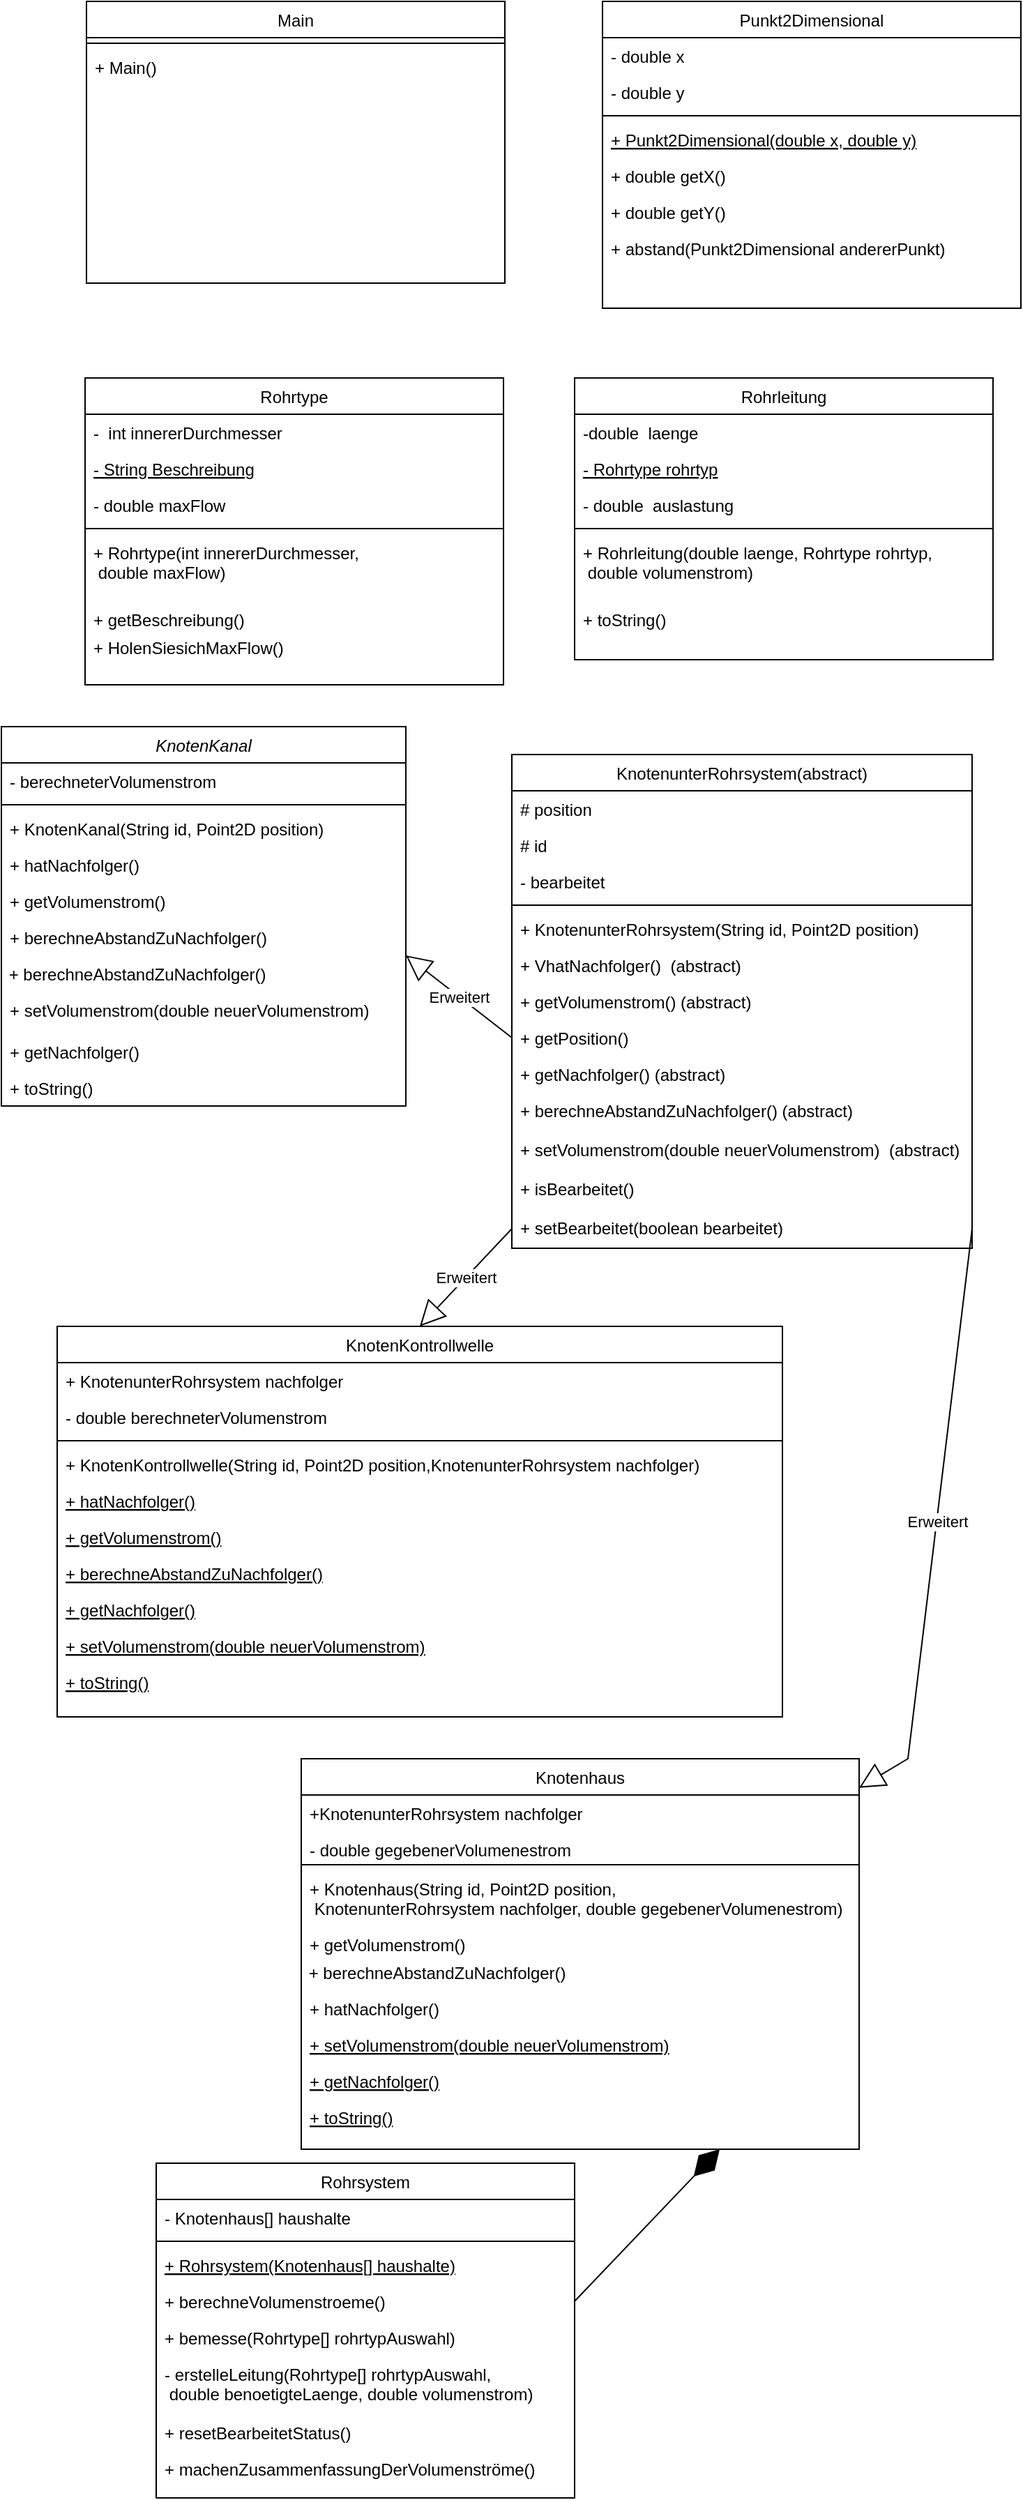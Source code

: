 <mxfile version="21.0.6" type="github">
  <diagram name="Page-1" id="4NM99ZyFPqKUCob5nruf">
    <mxGraphModel dx="880" dy="465" grid="1" gridSize="10" guides="1" tooltips="1" connect="1" arrows="1" fold="1" page="1" pageScale="1" pageWidth="1169" pageHeight="827" math="0" shadow="0">
      <root>
        <mxCell id="0" />
        <mxCell id="1" parent="0" />
        <mxCell id="zz_cG9ig-DloKgr5GdJk-1" value="KnotenKontrollwelle" style="swimlane;fontStyle=0;align=center;verticalAlign=top;childLayout=stackLayout;horizontal=1;startSize=26;horizontalStack=0;resizeParent=1;resizeLast=0;collapsible=1;marginBottom=0;rounded=0;shadow=0;strokeWidth=1;" vertex="1" parent="1">
          <mxGeometry x="210" y="1030" width="520" height="280" as="geometry">
            <mxRectangle x="130" y="380" width="160" height="26" as="alternateBounds" />
          </mxGeometry>
        </mxCell>
        <mxCell id="zz_cG9ig-DloKgr5GdJk-2" value="+ KnotenunterRohrsystem nachfolger" style="text;align=left;verticalAlign=top;spacingLeft=4;spacingRight=4;overflow=hidden;rotatable=0;points=[[0,0.5],[1,0.5]];portConstraint=eastwest;" vertex="1" parent="zz_cG9ig-DloKgr5GdJk-1">
          <mxGeometry y="26" width="520" height="26" as="geometry" />
        </mxCell>
        <mxCell id="zz_cG9ig-DloKgr5GdJk-3" value="- double berechneterVolumenstrom" style="text;align=left;verticalAlign=top;spacingLeft=4;spacingRight=4;overflow=hidden;rotatable=0;points=[[0,0.5],[1,0.5]];portConstraint=eastwest;rounded=0;shadow=0;html=0;" vertex="1" parent="zz_cG9ig-DloKgr5GdJk-1">
          <mxGeometry y="52" width="520" height="26" as="geometry" />
        </mxCell>
        <mxCell id="zz_cG9ig-DloKgr5GdJk-4" value="" style="line;html=1;strokeWidth=1;align=left;verticalAlign=middle;spacingTop=-1;spacingLeft=3;spacingRight=3;rotatable=0;labelPosition=right;points=[];portConstraint=eastwest;" vertex="1" parent="zz_cG9ig-DloKgr5GdJk-1">
          <mxGeometry y="78" width="520" height="8" as="geometry" />
        </mxCell>
        <mxCell id="zz_cG9ig-DloKgr5GdJk-5" value="+ KnotenKontrollwelle(String id, Point2D position,KnotenunterRohrsystem nachfolger)" style="text;align=left;verticalAlign=top;spacingLeft=4;spacingRight=4;overflow=hidden;rotatable=0;points=[[0,0.5],[1,0.5]];portConstraint=eastwest;" vertex="1" parent="zz_cG9ig-DloKgr5GdJk-1">
          <mxGeometry y="86" width="520" height="26" as="geometry" />
        </mxCell>
        <mxCell id="zz_cG9ig-DloKgr5GdJk-6" value="+ hatNachfolger()" style="text;align=left;verticalAlign=top;spacingLeft=4;spacingRight=4;overflow=hidden;rotatable=0;points=[[0,0.5],[1,0.5]];portConstraint=eastwest;fontStyle=4" vertex="1" parent="zz_cG9ig-DloKgr5GdJk-1">
          <mxGeometry y="112" width="520" height="26" as="geometry" />
        </mxCell>
        <mxCell id="zz_cG9ig-DloKgr5GdJk-7" value="+ getVolumenstrom()" style="text;align=left;verticalAlign=top;spacingLeft=4;spacingRight=4;overflow=hidden;rotatable=0;points=[[0,0.5],[1,0.5]];portConstraint=eastwest;fontStyle=4" vertex="1" parent="zz_cG9ig-DloKgr5GdJk-1">
          <mxGeometry y="138" width="520" height="26" as="geometry" />
        </mxCell>
        <mxCell id="zz_cG9ig-DloKgr5GdJk-8" value="+ berechneAbstandZuNachfolger()" style="text;align=left;verticalAlign=top;spacingLeft=4;spacingRight=4;overflow=hidden;rotatable=0;points=[[0,0.5],[1,0.5]];portConstraint=eastwest;fontStyle=4" vertex="1" parent="zz_cG9ig-DloKgr5GdJk-1">
          <mxGeometry y="164" width="520" height="26" as="geometry" />
        </mxCell>
        <mxCell id="zz_cG9ig-DloKgr5GdJk-9" value="+ getNachfolger()" style="text;align=left;verticalAlign=top;spacingLeft=4;spacingRight=4;overflow=hidden;rotatable=0;points=[[0,0.5],[1,0.5]];portConstraint=eastwest;fontStyle=4" vertex="1" parent="zz_cG9ig-DloKgr5GdJk-1">
          <mxGeometry y="190" width="520" height="26" as="geometry" />
        </mxCell>
        <mxCell id="zz_cG9ig-DloKgr5GdJk-10" value="+ setVolumenstrom(double neuerVolumenstrom)" style="text;align=left;verticalAlign=top;spacingLeft=4;spacingRight=4;overflow=hidden;rotatable=0;points=[[0,0.5],[1,0.5]];portConstraint=eastwest;fontStyle=4" vertex="1" parent="zz_cG9ig-DloKgr5GdJk-1">
          <mxGeometry y="216" width="520" height="26" as="geometry" />
        </mxCell>
        <mxCell id="zz_cG9ig-DloKgr5GdJk-11" value="+ toString()" style="text;align=left;verticalAlign=top;spacingLeft=4;spacingRight=4;overflow=hidden;rotatable=0;points=[[0,0.5],[1,0.5]];portConstraint=eastwest;fontStyle=4" vertex="1" parent="zz_cG9ig-DloKgr5GdJk-1">
          <mxGeometry y="242" width="520" height="26" as="geometry" />
        </mxCell>
        <mxCell id="zz_cG9ig-DloKgr5GdJk-12" value="Knotenhaus" style="swimlane;fontStyle=0;align=center;verticalAlign=top;childLayout=stackLayout;horizontal=1;startSize=26;horizontalStack=0;resizeParent=1;resizeLast=0;collapsible=1;marginBottom=0;rounded=0;shadow=0;strokeWidth=1;" vertex="1" parent="1">
          <mxGeometry x="385" y="1340" width="400" height="280" as="geometry">
            <mxRectangle x="130" y="380" width="160" height="26" as="alternateBounds" />
          </mxGeometry>
        </mxCell>
        <mxCell id="zz_cG9ig-DloKgr5GdJk-13" value="+KnotenunterRohrsystem nachfolger" style="text;align=left;verticalAlign=top;spacingLeft=4;spacingRight=4;overflow=hidden;rotatable=0;points=[[0,0.5],[1,0.5]];portConstraint=eastwest;" vertex="1" parent="zz_cG9ig-DloKgr5GdJk-12">
          <mxGeometry y="26" width="400" height="26" as="geometry" />
        </mxCell>
        <mxCell id="zz_cG9ig-DloKgr5GdJk-14" value="- double gegebenerVolumenestrom" style="text;align=left;verticalAlign=top;spacingLeft=4;spacingRight=4;overflow=hidden;rotatable=0;points=[[0,0.5],[1,0.5]];portConstraint=eastwest;rounded=0;shadow=0;html=0;" vertex="1" parent="zz_cG9ig-DloKgr5GdJk-12">
          <mxGeometry y="52" width="400" height="20" as="geometry" />
        </mxCell>
        <mxCell id="zz_cG9ig-DloKgr5GdJk-15" value="" style="line;html=1;strokeWidth=1;align=left;verticalAlign=middle;spacingTop=-1;spacingLeft=3;spacingRight=3;rotatable=0;labelPosition=right;points=[];portConstraint=eastwest;" vertex="1" parent="zz_cG9ig-DloKgr5GdJk-12">
          <mxGeometry y="72" width="400" height="8" as="geometry" />
        </mxCell>
        <mxCell id="zz_cG9ig-DloKgr5GdJk-16" value="+ Knotenhaus(String id, Point2D position,&#xa; KnotenunterRohrsystem nachfolger, double gegebenerVolumenestrom)" style="text;align=left;verticalAlign=top;spacingLeft=4;spacingRight=4;overflow=hidden;rotatable=0;points=[[0,0.5],[1,0.5]];portConstraint=eastwest;rounded=0;shadow=0;html=0;" vertex="1" parent="zz_cG9ig-DloKgr5GdJk-12">
          <mxGeometry y="80" width="400" height="40" as="geometry" />
        </mxCell>
        <mxCell id="zz_cG9ig-DloKgr5GdJk-17" value="+ getVolumenstrom()" style="text;align=left;verticalAlign=top;spacingLeft=4;spacingRight=4;overflow=hidden;rotatable=0;points=[[0,0.5],[1,0.5]];portConstraint=eastwest;rounded=0;shadow=0;html=0;" vertex="1" parent="zz_cG9ig-DloKgr5GdJk-12">
          <mxGeometry y="120" width="400" height="20" as="geometry" />
        </mxCell>
        <mxCell id="zz_cG9ig-DloKgr5GdJk-18" value="&amp;nbsp;+ berechneAbstandZuNachfolger()" style="text;whiteSpace=wrap;html=1;" vertex="1" parent="zz_cG9ig-DloKgr5GdJk-12">
          <mxGeometry y="140" width="400" height="26" as="geometry" />
        </mxCell>
        <mxCell id="zz_cG9ig-DloKgr5GdJk-19" value="+ hatNachfolger()" style="text;align=left;verticalAlign=top;spacingLeft=4;spacingRight=4;overflow=hidden;rotatable=0;points=[[0,0.5],[1,0.5]];portConstraint=eastwest;rounded=0;shadow=0;html=0;" vertex="1" parent="zz_cG9ig-DloKgr5GdJk-12">
          <mxGeometry y="166" width="400" height="26" as="geometry" />
        </mxCell>
        <mxCell id="zz_cG9ig-DloKgr5GdJk-20" value="+ setVolumenstrom(double neuerVolumenstrom)" style="text;align=left;verticalAlign=top;spacingLeft=4;spacingRight=4;overflow=hidden;rotatable=0;points=[[0,0.5],[1,0.5]];portConstraint=eastwest;fontStyle=4" vertex="1" parent="zz_cG9ig-DloKgr5GdJk-12">
          <mxGeometry y="192" width="400" height="26" as="geometry" />
        </mxCell>
        <mxCell id="zz_cG9ig-DloKgr5GdJk-21" value="+ getNachfolger()" style="text;align=left;verticalAlign=top;spacingLeft=4;spacingRight=4;overflow=hidden;rotatable=0;points=[[0,0.5],[1,0.5]];portConstraint=eastwest;fontStyle=4" vertex="1" parent="zz_cG9ig-DloKgr5GdJk-12">
          <mxGeometry y="218" width="400" height="26" as="geometry" />
        </mxCell>
        <mxCell id="zz_cG9ig-DloKgr5GdJk-22" value="+ toString()" style="text;align=left;verticalAlign=top;spacingLeft=4;spacingRight=4;overflow=hidden;rotatable=0;points=[[0,0.5],[1,0.5]];portConstraint=eastwest;fontStyle=4" vertex="1" parent="zz_cG9ig-DloKgr5GdJk-12">
          <mxGeometry y="244" width="400" height="26" as="geometry" />
        </mxCell>
        <mxCell id="zz_cG9ig-DloKgr5GdJk-23" value="Rohrsystem" style="swimlane;fontStyle=0;align=center;verticalAlign=top;childLayout=stackLayout;horizontal=1;startSize=26;horizontalStack=0;resizeParent=1;resizeLast=0;collapsible=1;marginBottom=0;rounded=0;shadow=0;strokeWidth=1;" vertex="1" parent="1">
          <mxGeometry x="281" y="1630" width="300" height="240" as="geometry">
            <mxRectangle x="130" y="380" width="160" height="26" as="alternateBounds" />
          </mxGeometry>
        </mxCell>
        <mxCell id="zz_cG9ig-DloKgr5GdJk-24" value="- Knotenhaus[] haushalte" style="text;align=left;verticalAlign=top;spacingLeft=4;spacingRight=4;overflow=hidden;rotatable=0;points=[[0,0.5],[1,0.5]];portConstraint=eastwest;" vertex="1" parent="zz_cG9ig-DloKgr5GdJk-23">
          <mxGeometry y="26" width="300" height="26" as="geometry" />
        </mxCell>
        <mxCell id="zz_cG9ig-DloKgr5GdJk-25" value="" style="line;html=1;strokeWidth=1;align=left;verticalAlign=middle;spacingTop=-1;spacingLeft=3;spacingRight=3;rotatable=0;labelPosition=right;points=[];portConstraint=eastwest;" vertex="1" parent="zz_cG9ig-DloKgr5GdJk-23">
          <mxGeometry y="52" width="300" height="8" as="geometry" />
        </mxCell>
        <mxCell id="zz_cG9ig-DloKgr5GdJk-26" value="+ Rohrsystem(Knotenhaus[] haushalte)" style="text;align=left;verticalAlign=top;spacingLeft=4;spacingRight=4;overflow=hidden;rotatable=0;points=[[0,0.5],[1,0.5]];portConstraint=eastwest;fontStyle=4" vertex="1" parent="zz_cG9ig-DloKgr5GdJk-23">
          <mxGeometry y="60" width="300" height="26" as="geometry" />
        </mxCell>
        <mxCell id="zz_cG9ig-DloKgr5GdJk-27" value="+ berechneVolumenstroeme()" style="text;align=left;verticalAlign=top;spacingLeft=4;spacingRight=4;overflow=hidden;rotatable=0;points=[[0,0.5],[1,0.5]];portConstraint=eastwest;" vertex="1" parent="zz_cG9ig-DloKgr5GdJk-23">
          <mxGeometry y="86" width="300" height="26" as="geometry" />
        </mxCell>
        <mxCell id="zz_cG9ig-DloKgr5GdJk-28" value="+ bemesse(Rohrtype[] rohrtypAuswahl)" style="text;align=left;verticalAlign=top;spacingLeft=4;spacingRight=4;overflow=hidden;rotatable=0;points=[[0,0.5],[1,0.5]];portConstraint=eastwest;" vertex="1" parent="zz_cG9ig-DloKgr5GdJk-23">
          <mxGeometry y="112" width="300" height="26" as="geometry" />
        </mxCell>
        <mxCell id="zz_cG9ig-DloKgr5GdJk-29" value="- erstelleLeitung(Rohrtype[] rohrtypAuswahl,&#xa; double benoetigteLaenge, double volumenstrom)" style="text;align=left;verticalAlign=top;spacingLeft=4;spacingRight=4;overflow=hidden;rotatable=0;points=[[0,0.5],[1,0.5]];portConstraint=eastwest;" vertex="1" parent="zz_cG9ig-DloKgr5GdJk-23">
          <mxGeometry y="138" width="300" height="42" as="geometry" />
        </mxCell>
        <mxCell id="zz_cG9ig-DloKgr5GdJk-30" value="+ resetBearbeitetStatus()" style="text;align=left;verticalAlign=top;spacingLeft=4;spacingRight=4;overflow=hidden;rotatable=0;points=[[0,0.5],[1,0.5]];portConstraint=eastwest;" vertex="1" parent="zz_cG9ig-DloKgr5GdJk-23">
          <mxGeometry y="180" width="300" height="26" as="geometry" />
        </mxCell>
        <mxCell id="zz_cG9ig-DloKgr5GdJk-31" value="+ machenZusammenfassungDerVolumenströme()" style="text;align=left;verticalAlign=top;spacingLeft=4;spacingRight=4;overflow=hidden;rotatable=0;points=[[0,0.5],[1,0.5]];portConstraint=eastwest;" vertex="1" parent="zz_cG9ig-DloKgr5GdJk-23">
          <mxGeometry y="206" width="300" height="26" as="geometry" />
        </mxCell>
        <mxCell id="zz_cG9ig-DloKgr5GdJk-33" value="Erweitert" style="endArrow=block;endSize=16;endFill=0;html=1;rounded=0;entryX=0.5;entryY=0;entryDx=0;entryDy=0;exitX=0;exitY=0.5;exitDx=0;exitDy=0;" edge="1" parent="1" source="zz_cG9ig-DloKgr5GdJk-86" target="zz_cG9ig-DloKgr5GdJk-1">
          <mxGeometry width="160" relative="1" as="geometry">
            <mxPoint x="586" y="1555" as="sourcePoint" />
            <mxPoint x="491" y="1554" as="targetPoint" />
          </mxGeometry>
        </mxCell>
        <mxCell id="zz_cG9ig-DloKgr5GdJk-34" value="Erweitert" style="endArrow=block;endSize=16;endFill=0;html=1;rounded=0;exitX=1;exitY=0.5;exitDx=0;exitDy=0;" edge="1" parent="1" source="zz_cG9ig-DloKgr5GdJk-86" target="zz_cG9ig-DloKgr5GdJk-12">
          <mxGeometry width="160" relative="1" as="geometry">
            <mxPoint x="881.0" y="1540" as="sourcePoint" />
            <mxPoint x="701" y="1930" as="targetPoint" />
            <Array as="points">
              <mxPoint x="820" y="1340" />
            </Array>
          </mxGeometry>
        </mxCell>
        <mxCell id="zz_cG9ig-DloKgr5GdJk-35" value="" style="endArrow=diamondThin;endFill=1;endSize=24;html=1;rounded=0;exitX=1;exitY=0.5;exitDx=0;exitDy=0;entryX=0.75;entryY=1;entryDx=0;entryDy=0;" edge="1" parent="1" source="zz_cG9ig-DloKgr5GdJk-27" target="zz_cG9ig-DloKgr5GdJk-12">
          <mxGeometry width="160" relative="1" as="geometry">
            <mxPoint x="461" y="2359" as="sourcePoint" />
            <mxPoint x="585" y="1620" as="targetPoint" />
          </mxGeometry>
        </mxCell>
        <mxCell id="zz_cG9ig-DloKgr5GdJk-36" value="Punkt2Dimensional" style="swimlane;fontStyle=0;align=center;verticalAlign=top;childLayout=stackLayout;horizontal=1;startSize=26;horizontalStack=0;resizeParent=1;resizeLast=0;collapsible=1;marginBottom=0;rounded=0;shadow=0;strokeWidth=1;" vertex="1" parent="1">
          <mxGeometry x="601" y="80" width="300" height="220" as="geometry">
            <mxRectangle x="130" y="380" width="160" height="26" as="alternateBounds" />
          </mxGeometry>
        </mxCell>
        <mxCell id="zz_cG9ig-DloKgr5GdJk-37" value="- double x" style="text;align=left;verticalAlign=top;spacingLeft=4;spacingRight=4;overflow=hidden;rotatable=0;points=[[0,0.5],[1,0.5]];portConstraint=eastwest;" vertex="1" parent="zz_cG9ig-DloKgr5GdJk-36">
          <mxGeometry y="26" width="300" height="26" as="geometry" />
        </mxCell>
        <mxCell id="zz_cG9ig-DloKgr5GdJk-38" value="- double y" style="text;align=left;verticalAlign=top;spacingLeft=4;spacingRight=4;overflow=hidden;rotatable=0;points=[[0,0.5],[1,0.5]];portConstraint=eastwest;rounded=0;shadow=0;html=0;" vertex="1" parent="zz_cG9ig-DloKgr5GdJk-36">
          <mxGeometry y="52" width="300" height="26" as="geometry" />
        </mxCell>
        <mxCell id="zz_cG9ig-DloKgr5GdJk-39" value="" style="line;html=1;strokeWidth=1;align=left;verticalAlign=middle;spacingTop=-1;spacingLeft=3;spacingRight=3;rotatable=0;labelPosition=right;points=[];portConstraint=eastwest;" vertex="1" parent="zz_cG9ig-DloKgr5GdJk-36">
          <mxGeometry y="78" width="300" height="8" as="geometry" />
        </mxCell>
        <mxCell id="zz_cG9ig-DloKgr5GdJk-40" value="+ Punkt2Dimensional(double x, double y)" style="text;align=left;verticalAlign=top;spacingLeft=4;spacingRight=4;overflow=hidden;rotatable=0;points=[[0,0.5],[1,0.5]];portConstraint=eastwest;fontStyle=4" vertex="1" parent="zz_cG9ig-DloKgr5GdJk-36">
          <mxGeometry y="86" width="300" height="26" as="geometry" />
        </mxCell>
        <mxCell id="zz_cG9ig-DloKgr5GdJk-41" value="+ double getX()" style="text;align=left;verticalAlign=top;spacingLeft=4;spacingRight=4;overflow=hidden;rotatable=0;points=[[0,0.5],[1,0.5]];portConstraint=eastwest;" vertex="1" parent="zz_cG9ig-DloKgr5GdJk-36">
          <mxGeometry y="112" width="300" height="26" as="geometry" />
        </mxCell>
        <mxCell id="zz_cG9ig-DloKgr5GdJk-42" value="+ double getY()" style="text;align=left;verticalAlign=top;spacingLeft=4;spacingRight=4;overflow=hidden;rotatable=0;points=[[0,0.5],[1,0.5]];portConstraint=eastwest;" vertex="1" parent="zz_cG9ig-DloKgr5GdJk-36">
          <mxGeometry y="138" width="300" height="26" as="geometry" />
        </mxCell>
        <mxCell id="zz_cG9ig-DloKgr5GdJk-43" value="+ abstand(Punkt2Dimensional andererPunkt)" style="text;align=left;verticalAlign=top;spacingLeft=4;spacingRight=4;overflow=hidden;rotatable=0;points=[[0,0.5],[1,0.5]];portConstraint=eastwest;" vertex="1" parent="zz_cG9ig-DloKgr5GdJk-36">
          <mxGeometry y="164" width="300" height="26" as="geometry" />
        </mxCell>
        <mxCell id="zz_cG9ig-DloKgr5GdJk-44" value="Main" style="swimlane;fontStyle=0;align=center;verticalAlign=top;childLayout=stackLayout;horizontal=1;startSize=26;horizontalStack=0;resizeParent=1;resizeLast=0;collapsible=1;marginBottom=0;rounded=0;shadow=0;strokeWidth=1;" vertex="1" parent="1">
          <mxGeometry x="231" y="80" width="300" height="202" as="geometry">
            <mxRectangle x="130" y="380" width="160" height="26" as="alternateBounds" />
          </mxGeometry>
        </mxCell>
        <mxCell id="zz_cG9ig-DloKgr5GdJk-45" value="" style="line;html=1;strokeWidth=1;align=left;verticalAlign=middle;spacingTop=-1;spacingLeft=3;spacingRight=3;rotatable=0;labelPosition=right;points=[];portConstraint=eastwest;" vertex="1" parent="zz_cG9ig-DloKgr5GdJk-44">
          <mxGeometry y="26" width="300" height="8" as="geometry" />
        </mxCell>
        <mxCell id="zz_cG9ig-DloKgr5GdJk-46" value="+ Main()" style="text;align=left;verticalAlign=top;spacingLeft=4;spacingRight=4;overflow=hidden;rotatable=0;points=[[0,0.5],[1,0.5]];portConstraint=eastwest;" vertex="1" parent="zz_cG9ig-DloKgr5GdJk-44">
          <mxGeometry y="34" width="300" height="42" as="geometry" />
        </mxCell>
        <mxCell id="zz_cG9ig-DloKgr5GdJk-47" value="Rohrleitung" style="swimlane;fontStyle=0;align=center;verticalAlign=top;childLayout=stackLayout;horizontal=1;startSize=26;horizontalStack=0;resizeParent=1;resizeLast=0;collapsible=1;marginBottom=0;rounded=0;shadow=0;strokeWidth=1;" vertex="1" parent="1">
          <mxGeometry x="581" y="350" width="300" height="202" as="geometry">
            <mxRectangle x="130" y="380" width="160" height="26" as="alternateBounds" />
          </mxGeometry>
        </mxCell>
        <mxCell id="zz_cG9ig-DloKgr5GdJk-48" value="-double  laenge" style="text;align=left;verticalAlign=top;spacingLeft=4;spacingRight=4;overflow=hidden;rotatable=0;points=[[0,0.5],[1,0.5]];portConstraint=eastwest;" vertex="1" parent="zz_cG9ig-DloKgr5GdJk-47">
          <mxGeometry y="26" width="300" height="26" as="geometry" />
        </mxCell>
        <mxCell id="zz_cG9ig-DloKgr5GdJk-49" value="- Rohrtype rohrtyp" style="text;align=left;verticalAlign=top;spacingLeft=4;spacingRight=4;overflow=hidden;rotatable=0;points=[[0,0.5],[1,0.5]];portConstraint=eastwest;fontStyle=4" vertex="1" parent="zz_cG9ig-DloKgr5GdJk-47">
          <mxGeometry y="52" width="300" height="26" as="geometry" />
        </mxCell>
        <mxCell id="zz_cG9ig-DloKgr5GdJk-50" value="- double  auslastung" style="text;align=left;verticalAlign=top;spacingLeft=4;spacingRight=4;overflow=hidden;rotatable=0;points=[[0,0.5],[1,0.5]];portConstraint=eastwest;" vertex="1" parent="zz_cG9ig-DloKgr5GdJk-47">
          <mxGeometry y="78" width="300" height="26" as="geometry" />
        </mxCell>
        <mxCell id="zz_cG9ig-DloKgr5GdJk-51" value="" style="line;html=1;strokeWidth=1;align=left;verticalAlign=middle;spacingTop=-1;spacingLeft=3;spacingRight=3;rotatable=0;labelPosition=right;points=[];portConstraint=eastwest;" vertex="1" parent="zz_cG9ig-DloKgr5GdJk-47">
          <mxGeometry y="104" width="300" height="8" as="geometry" />
        </mxCell>
        <mxCell id="zz_cG9ig-DloKgr5GdJk-52" value="+ Rohrleitung(double laenge, Rohrtype rohrtyp,&#xa; double volumenstrom)" style="text;align=left;verticalAlign=top;spacingLeft=4;spacingRight=4;overflow=hidden;rotatable=0;points=[[0,0.5],[1,0.5]];portConstraint=eastwest;" vertex="1" parent="zz_cG9ig-DloKgr5GdJk-47">
          <mxGeometry y="112" width="300" height="48" as="geometry" />
        </mxCell>
        <mxCell id="zz_cG9ig-DloKgr5GdJk-53" value="+ toString()" style="text;align=left;verticalAlign=top;spacingLeft=4;spacingRight=4;overflow=hidden;rotatable=0;points=[[0,0.5],[1,0.5]];portConstraint=eastwest;" vertex="1" parent="zz_cG9ig-DloKgr5GdJk-47">
          <mxGeometry y="160" width="300" height="42" as="geometry" />
        </mxCell>
        <mxCell id="zz_cG9ig-DloKgr5GdJk-54" value="Rohrtype" style="swimlane;fontStyle=0;align=center;verticalAlign=top;childLayout=stackLayout;horizontal=1;startSize=26;horizontalStack=0;resizeParent=1;resizeLast=0;collapsible=1;marginBottom=0;rounded=0;shadow=0;strokeWidth=1;" vertex="1" parent="1">
          <mxGeometry x="230" y="350" width="300" height="220" as="geometry">
            <mxRectangle x="130" y="380" width="160" height="26" as="alternateBounds" />
          </mxGeometry>
        </mxCell>
        <mxCell id="zz_cG9ig-DloKgr5GdJk-55" value="-  int innererDurchmesser" style="text;align=left;verticalAlign=top;spacingLeft=4;spacingRight=4;overflow=hidden;rotatable=0;points=[[0,0.5],[1,0.5]];portConstraint=eastwest;" vertex="1" parent="zz_cG9ig-DloKgr5GdJk-54">
          <mxGeometry y="26" width="300" height="26" as="geometry" />
        </mxCell>
        <mxCell id="zz_cG9ig-DloKgr5GdJk-56" value="- String Beschreibung" style="text;align=left;verticalAlign=top;spacingLeft=4;spacingRight=4;overflow=hidden;rotatable=0;points=[[0,0.5],[1,0.5]];portConstraint=eastwest;fontStyle=4" vertex="1" parent="zz_cG9ig-DloKgr5GdJk-54">
          <mxGeometry y="52" width="300" height="26" as="geometry" />
        </mxCell>
        <mxCell id="zz_cG9ig-DloKgr5GdJk-57" value="- double maxFlow" style="text;align=left;verticalAlign=top;spacingLeft=4;spacingRight=4;overflow=hidden;rotatable=0;points=[[0,0.5],[1,0.5]];portConstraint=eastwest;" vertex="1" parent="zz_cG9ig-DloKgr5GdJk-54">
          <mxGeometry y="78" width="300" height="26" as="geometry" />
        </mxCell>
        <mxCell id="zz_cG9ig-DloKgr5GdJk-58" value="" style="line;html=1;strokeWidth=1;align=left;verticalAlign=middle;spacingTop=-1;spacingLeft=3;spacingRight=3;rotatable=0;labelPosition=right;points=[];portConstraint=eastwest;" vertex="1" parent="zz_cG9ig-DloKgr5GdJk-54">
          <mxGeometry y="104" width="300" height="8" as="geometry" />
        </mxCell>
        <mxCell id="zz_cG9ig-DloKgr5GdJk-59" value="+ Rohrtype(int innererDurchmesser,&#xa; double maxFlow)" style="text;align=left;verticalAlign=top;spacingLeft=4;spacingRight=4;overflow=hidden;rotatable=0;points=[[0,0.5],[1,0.5]];portConstraint=eastwest;" vertex="1" parent="zz_cG9ig-DloKgr5GdJk-54">
          <mxGeometry y="112" width="300" height="48" as="geometry" />
        </mxCell>
        <mxCell id="zz_cG9ig-DloKgr5GdJk-60" value="+ getBeschreibung()" style="text;align=left;verticalAlign=top;spacingLeft=4;spacingRight=4;overflow=hidden;rotatable=0;points=[[0,0.5],[1,0.5]];portConstraint=eastwest;" vertex="1" parent="zz_cG9ig-DloKgr5GdJk-54">
          <mxGeometry y="160" width="300" height="20" as="geometry" />
        </mxCell>
        <mxCell id="zz_cG9ig-DloKgr5GdJk-61" value="+ HolenSiesichMaxFlow()" style="text;align=left;verticalAlign=top;spacingLeft=4;spacingRight=4;overflow=hidden;rotatable=0;points=[[0,0.5],[1,0.5]];portConstraint=eastwest;" vertex="1" parent="zz_cG9ig-DloKgr5GdJk-54">
          <mxGeometry y="180" width="300" height="40" as="geometry" />
        </mxCell>
        <mxCell id="zz_cG9ig-DloKgr5GdJk-62" value="KnotenKanal" style="swimlane;fontStyle=2;align=center;verticalAlign=top;childLayout=stackLayout;horizontal=1;startSize=26;horizontalStack=0;resizeParent=1;resizeLast=0;collapsible=1;marginBottom=0;rounded=0;shadow=0;strokeWidth=1;" vertex="1" parent="1">
          <mxGeometry x="170" y="600" width="290" height="272" as="geometry">
            <mxRectangle x="10" y="20" width="160" height="26" as="alternateBounds" />
          </mxGeometry>
        </mxCell>
        <mxCell id="zz_cG9ig-DloKgr5GdJk-63" value="- berechneterVolumenstrom" style="text;align=left;verticalAlign=top;spacingLeft=4;spacingRight=4;overflow=hidden;rotatable=0;points=[[0,0.5],[1,0.5]];portConstraint=eastwest;" vertex="1" parent="zz_cG9ig-DloKgr5GdJk-62">
          <mxGeometry y="26" width="290" height="26" as="geometry" />
        </mxCell>
        <mxCell id="zz_cG9ig-DloKgr5GdJk-64" value="" style="line;html=1;strokeWidth=1;align=left;verticalAlign=middle;spacingTop=-1;spacingLeft=3;spacingRight=3;rotatable=0;labelPosition=right;points=[];portConstraint=eastwest;" vertex="1" parent="zz_cG9ig-DloKgr5GdJk-62">
          <mxGeometry y="52" width="290" height="8" as="geometry" />
        </mxCell>
        <mxCell id="zz_cG9ig-DloKgr5GdJk-65" value="+ KnotenKanal(String id, Point2D position)" style="text;align=left;verticalAlign=top;spacingLeft=4;spacingRight=4;overflow=hidden;rotatable=0;points=[[0,0.5],[1,0.5]];portConstraint=eastwest;" vertex="1" parent="zz_cG9ig-DloKgr5GdJk-62">
          <mxGeometry y="60" width="290" height="26" as="geometry" />
        </mxCell>
        <mxCell id="zz_cG9ig-DloKgr5GdJk-66" value="+ hatNachfolger()" style="text;align=left;verticalAlign=top;spacingLeft=4;spacingRight=4;overflow=hidden;rotatable=0;points=[[0,0.5],[1,0.5]];portConstraint=eastwest;rounded=0;shadow=0;html=0;" vertex="1" parent="zz_cG9ig-DloKgr5GdJk-62">
          <mxGeometry y="86" width="290" height="26" as="geometry" />
        </mxCell>
        <mxCell id="zz_cG9ig-DloKgr5GdJk-67" value="+ getVolumenstrom()" style="text;align=left;verticalAlign=top;spacingLeft=4;spacingRight=4;overflow=hidden;rotatable=0;points=[[0,0.5],[1,0.5]];portConstraint=eastwest;rounded=0;shadow=0;html=0;" vertex="1" parent="zz_cG9ig-DloKgr5GdJk-62">
          <mxGeometry y="112" width="290" height="26" as="geometry" />
        </mxCell>
        <mxCell id="zz_cG9ig-DloKgr5GdJk-68" value="+ berechneAbstandZuNachfolger()" style="text;align=left;verticalAlign=top;spacingLeft=4;spacingRight=4;overflow=hidden;rotatable=0;points=[[0,0.5],[1,0.5]];portConstraint=eastwest;rounded=0;shadow=0;html=0;" vertex="1" parent="zz_cG9ig-DloKgr5GdJk-62">
          <mxGeometry y="138" width="290" height="26" as="geometry" />
        </mxCell>
        <mxCell id="zz_cG9ig-DloKgr5GdJk-69" value="&amp;nbsp;+ berechneAbstandZuNachfolger()" style="text;whiteSpace=wrap;html=1;" vertex="1" parent="zz_cG9ig-DloKgr5GdJk-62">
          <mxGeometry y="164" width="290" height="26" as="geometry" />
        </mxCell>
        <mxCell id="zz_cG9ig-DloKgr5GdJk-70" value="+ setVolumenstrom(double neuerVolumenstrom)" style="text;align=left;verticalAlign=top;spacingLeft=4;spacingRight=4;overflow=hidden;rotatable=0;points=[[0,0.5],[1,0.5]];portConstraint=eastwest;rounded=0;shadow=0;html=0;" vertex="1" parent="zz_cG9ig-DloKgr5GdJk-62">
          <mxGeometry y="190" width="290" height="30" as="geometry" />
        </mxCell>
        <mxCell id="zz_cG9ig-DloKgr5GdJk-71" value="+ getNachfolger()" style="text;align=left;verticalAlign=top;spacingLeft=4;spacingRight=4;overflow=hidden;rotatable=0;points=[[0,0.5],[1,0.5]];portConstraint=eastwest;rounded=0;shadow=0;html=0;" vertex="1" parent="zz_cG9ig-DloKgr5GdJk-62">
          <mxGeometry y="220" width="290" height="26" as="geometry" />
        </mxCell>
        <mxCell id="zz_cG9ig-DloKgr5GdJk-72" value="+ toString()" style="text;align=left;verticalAlign=top;spacingLeft=4;spacingRight=4;overflow=hidden;rotatable=0;points=[[0,0.5],[1,0.5]];portConstraint=eastwest;rounded=0;shadow=0;html=0;" vertex="1" parent="zz_cG9ig-DloKgr5GdJk-62">
          <mxGeometry y="246" width="290" height="26" as="geometry" />
        </mxCell>
        <mxCell id="zz_cG9ig-DloKgr5GdJk-73" value="KnotenunterRohrsystem(abstract)" style="swimlane;fontStyle=0;align=center;verticalAlign=top;childLayout=stackLayout;horizontal=1;startSize=26;horizontalStack=0;resizeParent=1;resizeLast=0;collapsible=1;marginBottom=0;rounded=0;shadow=0;strokeWidth=1;" vertex="1" parent="1">
          <mxGeometry x="536" y="620" width="330" height="354" as="geometry">
            <mxRectangle x="550" y="140" width="160" height="26" as="alternateBounds" />
          </mxGeometry>
        </mxCell>
        <mxCell id="zz_cG9ig-DloKgr5GdJk-74" value="# position" style="text;align=left;verticalAlign=top;spacingLeft=4;spacingRight=4;overflow=hidden;rotatable=0;points=[[0,0.5],[1,0.5]];portConstraint=eastwest;" vertex="1" parent="zz_cG9ig-DloKgr5GdJk-73">
          <mxGeometry y="26" width="330" height="26" as="geometry" />
        </mxCell>
        <mxCell id="zz_cG9ig-DloKgr5GdJk-75" value="# id" style="text;align=left;verticalAlign=top;spacingLeft=4;spacingRight=4;overflow=hidden;rotatable=0;points=[[0,0.5],[1,0.5]];portConstraint=eastwest;rounded=0;shadow=0;html=0;" vertex="1" parent="zz_cG9ig-DloKgr5GdJk-73">
          <mxGeometry y="52" width="330" height="26" as="geometry" />
        </mxCell>
        <mxCell id="zz_cG9ig-DloKgr5GdJk-76" value="- bearbeitet" style="text;align=left;verticalAlign=top;spacingLeft=4;spacingRight=4;overflow=hidden;rotatable=0;points=[[0,0.5],[1,0.5]];portConstraint=eastwest;rounded=0;shadow=0;html=0;" vertex="1" parent="zz_cG9ig-DloKgr5GdJk-73">
          <mxGeometry y="78" width="330" height="26" as="geometry" />
        </mxCell>
        <mxCell id="zz_cG9ig-DloKgr5GdJk-77" value="" style="line;html=1;strokeWidth=1;align=left;verticalAlign=middle;spacingTop=-1;spacingLeft=3;spacingRight=3;rotatable=0;labelPosition=right;points=[];portConstraint=eastwest;" vertex="1" parent="zz_cG9ig-DloKgr5GdJk-73">
          <mxGeometry y="104" width="330" height="8" as="geometry" />
        </mxCell>
        <mxCell id="zz_cG9ig-DloKgr5GdJk-78" value="+ KnotenunterRohrsystem(String id, Point2D position)" style="text;align=left;verticalAlign=top;spacingLeft=4;spacingRight=4;overflow=hidden;rotatable=0;points=[[0,0.5],[1,0.5]];portConstraint=eastwest;rounded=0;shadow=0;html=0;" vertex="1" parent="zz_cG9ig-DloKgr5GdJk-73">
          <mxGeometry y="112" width="330" height="26" as="geometry" />
        </mxCell>
        <mxCell id="zz_cG9ig-DloKgr5GdJk-79" value="+ VhatNachfolger()  (abstract)" style="text;align=left;verticalAlign=top;spacingLeft=4;spacingRight=4;overflow=hidden;rotatable=0;points=[[0,0.5],[1,0.5]];portConstraint=eastwest;rounded=0;shadow=0;html=0;" vertex="1" parent="zz_cG9ig-DloKgr5GdJk-73">
          <mxGeometry y="138" width="330" height="26" as="geometry" />
        </mxCell>
        <mxCell id="zz_cG9ig-DloKgr5GdJk-80" value="+ getVolumenstrom() (abstract)" style="text;align=left;verticalAlign=top;spacingLeft=4;spacingRight=4;overflow=hidden;rotatable=0;points=[[0,0.5],[1,0.5]];portConstraint=eastwest;" vertex="1" parent="zz_cG9ig-DloKgr5GdJk-73">
          <mxGeometry y="164" width="330" height="26" as="geometry" />
        </mxCell>
        <mxCell id="zz_cG9ig-DloKgr5GdJk-81" value="+ getPosition()" style="text;align=left;verticalAlign=top;spacingLeft=4;spacingRight=4;overflow=hidden;rotatable=0;points=[[0,0.5],[1,0.5]];portConstraint=eastwest;" vertex="1" parent="zz_cG9ig-DloKgr5GdJk-73">
          <mxGeometry y="190" width="330" height="26" as="geometry" />
        </mxCell>
        <mxCell id="zz_cG9ig-DloKgr5GdJk-82" value="+ getNachfolger() (abstract)" style="text;align=left;verticalAlign=top;spacingLeft=4;spacingRight=4;overflow=hidden;rotatable=0;points=[[0,0.5],[1,0.5]];portConstraint=eastwest;" vertex="1" parent="zz_cG9ig-DloKgr5GdJk-73">
          <mxGeometry y="216" width="330" height="26" as="geometry" />
        </mxCell>
        <mxCell id="zz_cG9ig-DloKgr5GdJk-83" value="+ berechneAbstandZuNachfolger() (abstract)" style="text;align=left;verticalAlign=top;spacingLeft=4;spacingRight=4;overflow=hidden;rotatable=0;points=[[0,0.5],[1,0.5]];portConstraint=eastwest;" vertex="1" parent="zz_cG9ig-DloKgr5GdJk-73">
          <mxGeometry y="242" width="330" height="28" as="geometry" />
        </mxCell>
        <mxCell id="zz_cG9ig-DloKgr5GdJk-84" value="+ setVolumenstrom(double neuerVolumenstrom)  (abstract)" style="text;align=left;verticalAlign=top;spacingLeft=4;spacingRight=4;overflow=hidden;rotatable=0;points=[[0,0.5],[1,0.5]];portConstraint=eastwest;" vertex="1" parent="zz_cG9ig-DloKgr5GdJk-73">
          <mxGeometry y="270" width="330" height="28" as="geometry" />
        </mxCell>
        <mxCell id="zz_cG9ig-DloKgr5GdJk-85" value="+ isBearbeitet()" style="text;align=left;verticalAlign=top;spacingLeft=4;spacingRight=4;overflow=hidden;rotatable=0;points=[[0,0.5],[1,0.5]];portConstraint=eastwest;" vertex="1" parent="zz_cG9ig-DloKgr5GdJk-73">
          <mxGeometry y="298" width="330" height="28" as="geometry" />
        </mxCell>
        <mxCell id="zz_cG9ig-DloKgr5GdJk-86" value="+ setBearbeitet(boolean bearbeitet)" style="text;align=left;verticalAlign=top;spacingLeft=4;spacingRight=4;overflow=hidden;rotatable=0;points=[[0,0.5],[1,0.5]];portConstraint=eastwest;" vertex="1" parent="zz_cG9ig-DloKgr5GdJk-73">
          <mxGeometry y="326" width="330" height="28" as="geometry" />
        </mxCell>
        <mxCell id="zz_cG9ig-DloKgr5GdJk-87" value="Erweitert" style="endArrow=block;endSize=16;endFill=0;html=1;rounded=0;exitX=0;exitY=0.5;exitDx=0;exitDy=0;entryX=1;entryY=0;entryDx=0;entryDy=0;" edge="1" parent="1" source="zz_cG9ig-DloKgr5GdJk-81" target="zz_cG9ig-DloKgr5GdJk-69">
          <mxGeometry width="160" relative="1" as="geometry">
            <mxPoint x="471" y="870" as="sourcePoint" />
            <mxPoint x="631" y="870" as="targetPoint" />
          </mxGeometry>
        </mxCell>
      </root>
    </mxGraphModel>
  </diagram>
</mxfile>
